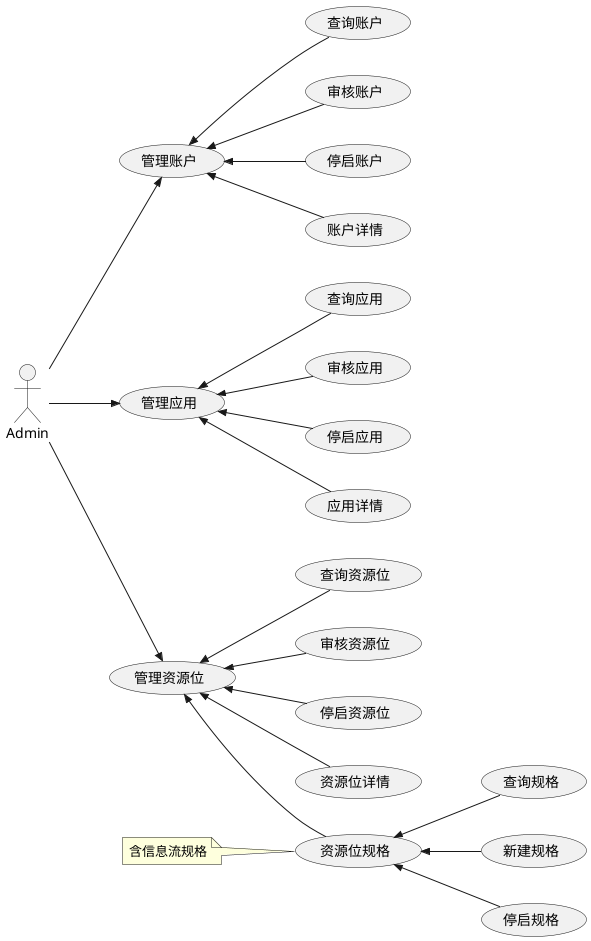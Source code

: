 @startuml

left to right direction

Actor :Admin:
(管理账户) as ManageAccount
(管理应用) as ManageApp
(管理资源位) as ManageSlot

Admin -->> ManageAccount
Admin -->> ManageApp
Admin -->> ManageSlot

ManageAccount <<-- (查询账户)
ManageAccount <<-- (审核账户)
ManageAccount <<-- (停启账户)
ManageAccount <<-- (账户详情)

ManageApp <<-- (查询应用)
ManageApp <<-- (审核应用)
ManageApp <<-- (停启应用)
ManageApp <<-- (应用详情)

ManageSlot <<-- (查询资源位)
ManageSlot <<-- (审核资源位)
ManageSlot <<-- (停启资源位)
ManageSlot <<-- (资源位详情)

(资源位规格) as ManageSpec
ManageSpec <<-- (查询规格)
ManageSpec <<-- (新建规格)
ManageSpec <<-- (停启规格)

ManageSlot <<-- ManageSpec

note left of ManageSpec: 含信息流规格

@enduml